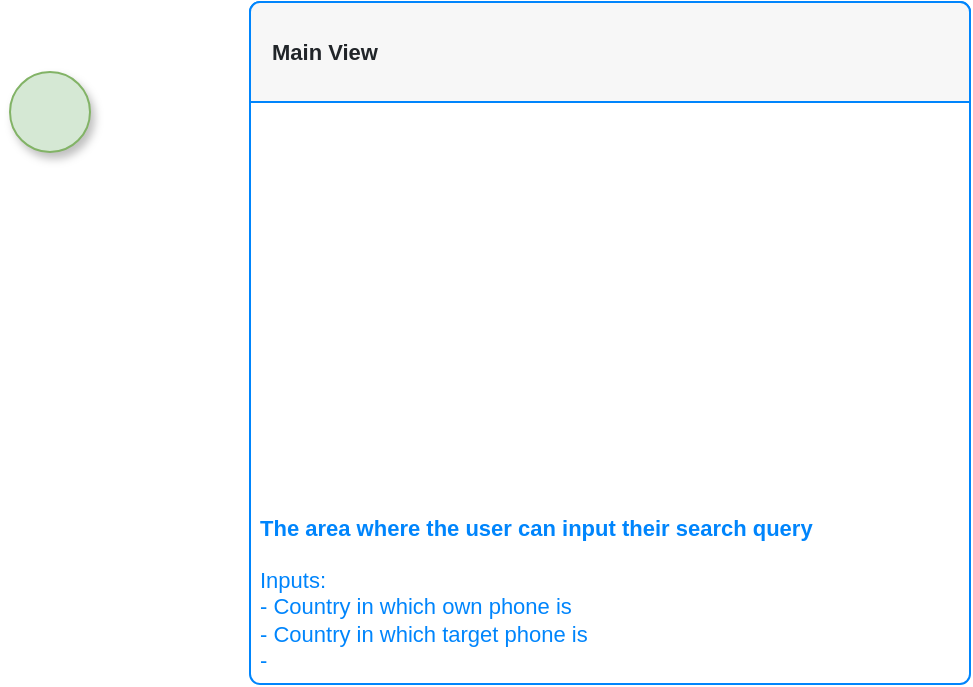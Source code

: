 <mxfile version="14.4.2" type="device"><diagram id="4q7gqMKAT40kj7vzQ4xC" name="User Experience"><mxGraphModel dx="1185" dy="685" grid="1" gridSize="10" guides="1" tooltips="1" connect="1" arrows="1" fold="1" page="1" pageScale="1" pageWidth="1169" pageHeight="827" math="0" shadow="0"><root><mxCell id="0"/><mxCell id="1" parent="0"/><mxCell id="gpL-6-aSAI-TQiOh6P6y-1" value="" style="shape=ellipse;shadow=1;rounded=1;glass=0;sketch=0;fillColor=#d5e8d4;strokeColor=#82b366;fontSize=11;" vertex="1" parent="1"><mxGeometry x="40.0" y="394.0" width="40" height="40" as="geometry"/></mxCell><mxCell id="gpL-6-aSAI-TQiOh6P6y-2" value="&lt;b&gt;The area where the user can input their search query&lt;/b&gt;&lt;br style=&quot;font-size: 11px&quot;&gt;&lt;br style=&quot;font-size: 11px&quot;&gt;Inputs:&lt;br&gt;- Country in which own phone is&lt;br&gt;- Country in which target phone is&lt;br&gt;-" style="html=1;shadow=0;dashed=0;shape=mxgraph.bootstrap.rrect;rSize=5;strokeColor=#0085FC;html=1;whiteSpace=wrap;fillColor=#ffffff;fontColor=#0085FC;verticalAlign=bottom;align=left;spacing=5;spacingBottom=0;fontSize=11;rounded=1;glass=0;sketch=0;spacingLeft=0;points=[[0,0.5],[1,0.5],[0,0.75],[1,0.75],[0,0.25],[1,0.25],[0.5,1],[0.5,0],[0.75,1],[0.75,0],[0.25,1],[0.25,0],[1,1],[0,1],[1,0],[0,0]]" vertex="1" parent="1"><mxGeometry x="160" y="359" width="360" height="341" as="geometry"/></mxCell><mxCell id="gpL-6-aSAI-TQiOh6P6y-3" value="&lt;b&gt;Main View&lt;/b&gt;" style="html=1;shadow=0;dashed=0;shape=mxgraph.bootstrap.topButton;rSize=5;perimeter=none;whiteSpace=wrap;fillColor=#F7F7F7;strokeColor=#0085FC;fontColor=#212529;resizeWidth=1;fontSize=11;align=left;spacing=11;spacingLeft=0;connectable=0;" vertex="1" parent="gpL-6-aSAI-TQiOh6P6y-2"><mxGeometry width="360.0" height="50" relative="1" as="geometry"/></mxCell></root></mxGraphModel></diagram></mxfile>